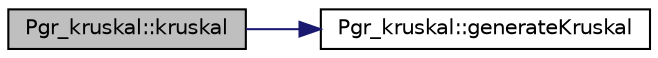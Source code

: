 digraph "Pgr_kruskal::kruskal"
{
  edge [fontname="Helvetica",fontsize="10",labelfontname="Helvetica",labelfontsize="10"];
  node [fontname="Helvetica",fontsize="10",shape=record];
  rankdir="LR";
  Node1 [label="Pgr_kruskal::kruskal",height=0.2,width=0.4,color="black", fillcolor="grey75", style="filled", fontcolor="black"];
  Node1 -> Node2 [color="midnightblue",fontsize="10",style="solid",fontname="Helvetica"];
  Node2 [label="Pgr_kruskal::generateKruskal",height=0.2,width=0.4,color="black", fillcolor="white", style="filled",URL="$classPgr__kruskal.html#a6f9b819487a6ae2d90b030032153f7ac"];
}
